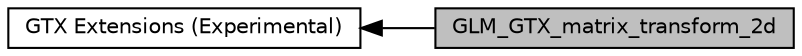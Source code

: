 digraph "GLM_GTX_matrix_transform_2d"
{
  edge [fontname="Helvetica",fontsize="10",labelfontname="Helvetica",labelfontsize="10"];
  node [fontname="Helvetica",fontsize="10",shape=box];
  rankdir=LR;
  Node2 [label="GTX Extensions (Experimental)",height=0.2,width=0.4,color="black", fillcolor="white", style="filled",URL="$group__gtx.html",tooltip="Functions and types that the GLSL specification doesn't define, but useful to have for a C++ program."];
  Node1 [label="GLM_GTX_matrix_transform_2d",height=0.2,width=0.4,color="black", fillcolor="grey75", style="filled", fontcolor="black",tooltip="Defines functions that generate common 2d transformation matrices."];
  Node2->Node1 [shape=plaintext, dir="back", style="solid"];
}

